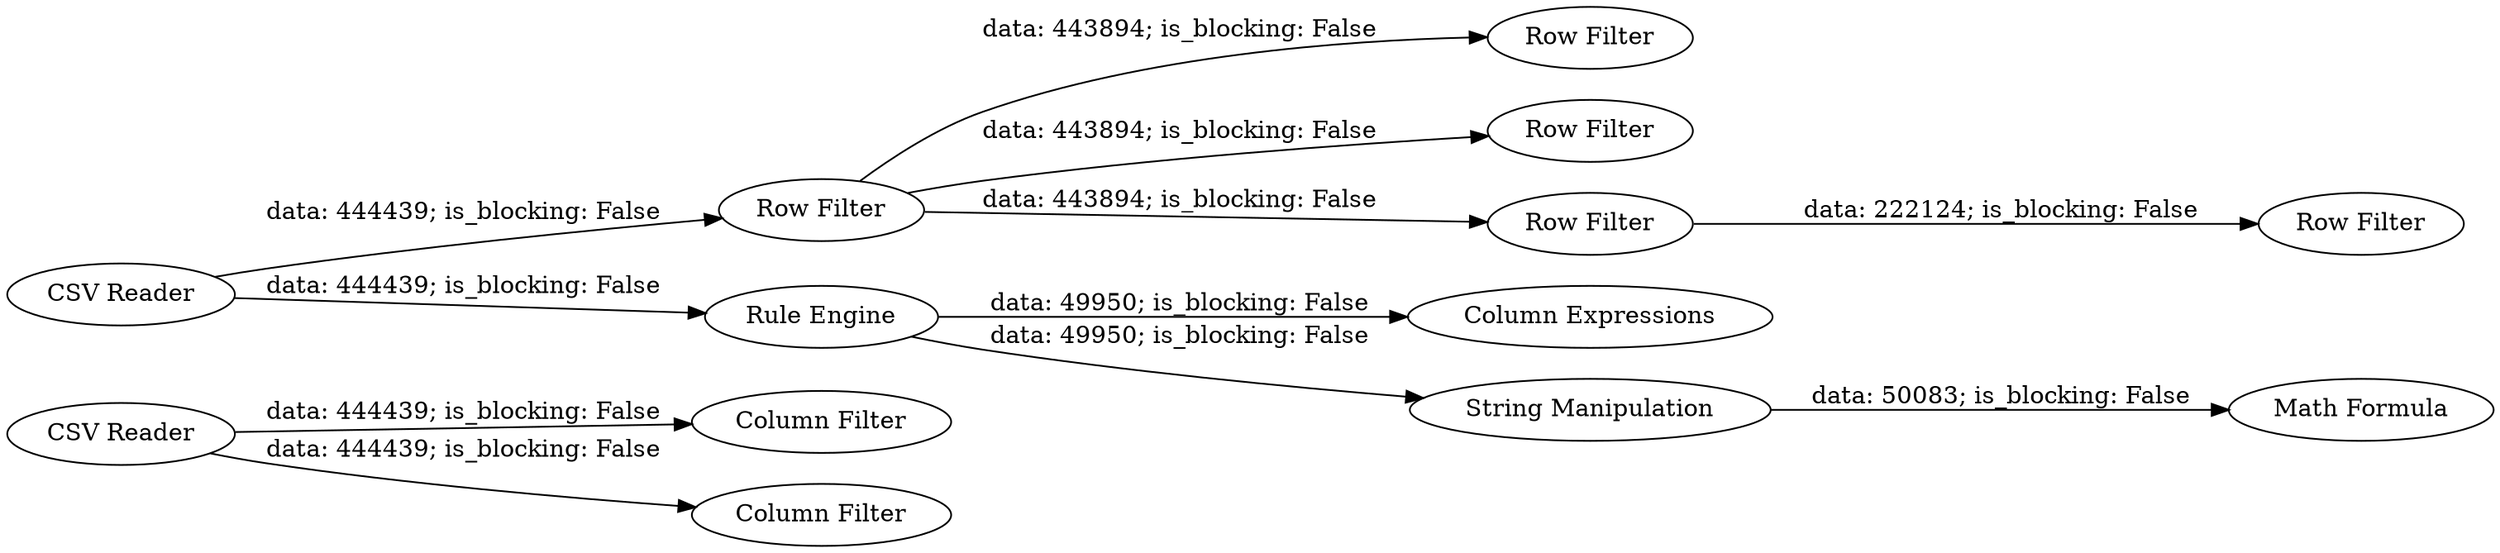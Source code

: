 digraph {
	"788874398885412280_7" [label="CSV Reader"]
	"788874398885412280_9" [label="Column Filter"]
	"788874398885412280_8" [label="Column Filter"]
	"788874398885412280_3" [label="Row Filter"]
	"788874398885412280_6" [label="Row Filter"]
	"788874398885412280_13" [label="Column Expressions"]
	"788874398885412280_1" [label="CSV Reader"]
	"788874398885412280_2" [label="Row Filter"]
	"788874398885412280_10" [label="Rule Engine"]
	"788874398885412280_4" [label="Row Filter"]
	"788874398885412280_12" [label="Math Formula"]
	"788874398885412280_5" [label="Row Filter"]
	"788874398885412280_11" [label="String Manipulation"]
	"788874398885412280_5" -> "788874398885412280_6" [label="data: 222124; is_blocking: False"]
	"788874398885412280_10" -> "788874398885412280_11" [label="data: 49950; is_blocking: False"]
	"788874398885412280_7" -> "788874398885412280_8" [label="data: 444439; is_blocking: False"]
	"788874398885412280_2" -> "788874398885412280_4" [label="data: 443894; is_blocking: False"]
	"788874398885412280_1" -> "788874398885412280_2" [label="data: 444439; is_blocking: False"]
	"788874398885412280_7" -> "788874398885412280_9" [label="data: 444439; is_blocking: False"]
	"788874398885412280_2" -> "788874398885412280_3" [label="data: 443894; is_blocking: False"]
	"788874398885412280_10" -> "788874398885412280_13" [label="data: 49950; is_blocking: False"]
	"788874398885412280_2" -> "788874398885412280_5" [label="data: 443894; is_blocking: False"]
	"788874398885412280_11" -> "788874398885412280_12" [label="data: 50083; is_blocking: False"]
	"788874398885412280_1" -> "788874398885412280_10" [label="data: 444439; is_blocking: False"]
	rankdir=LR
}
